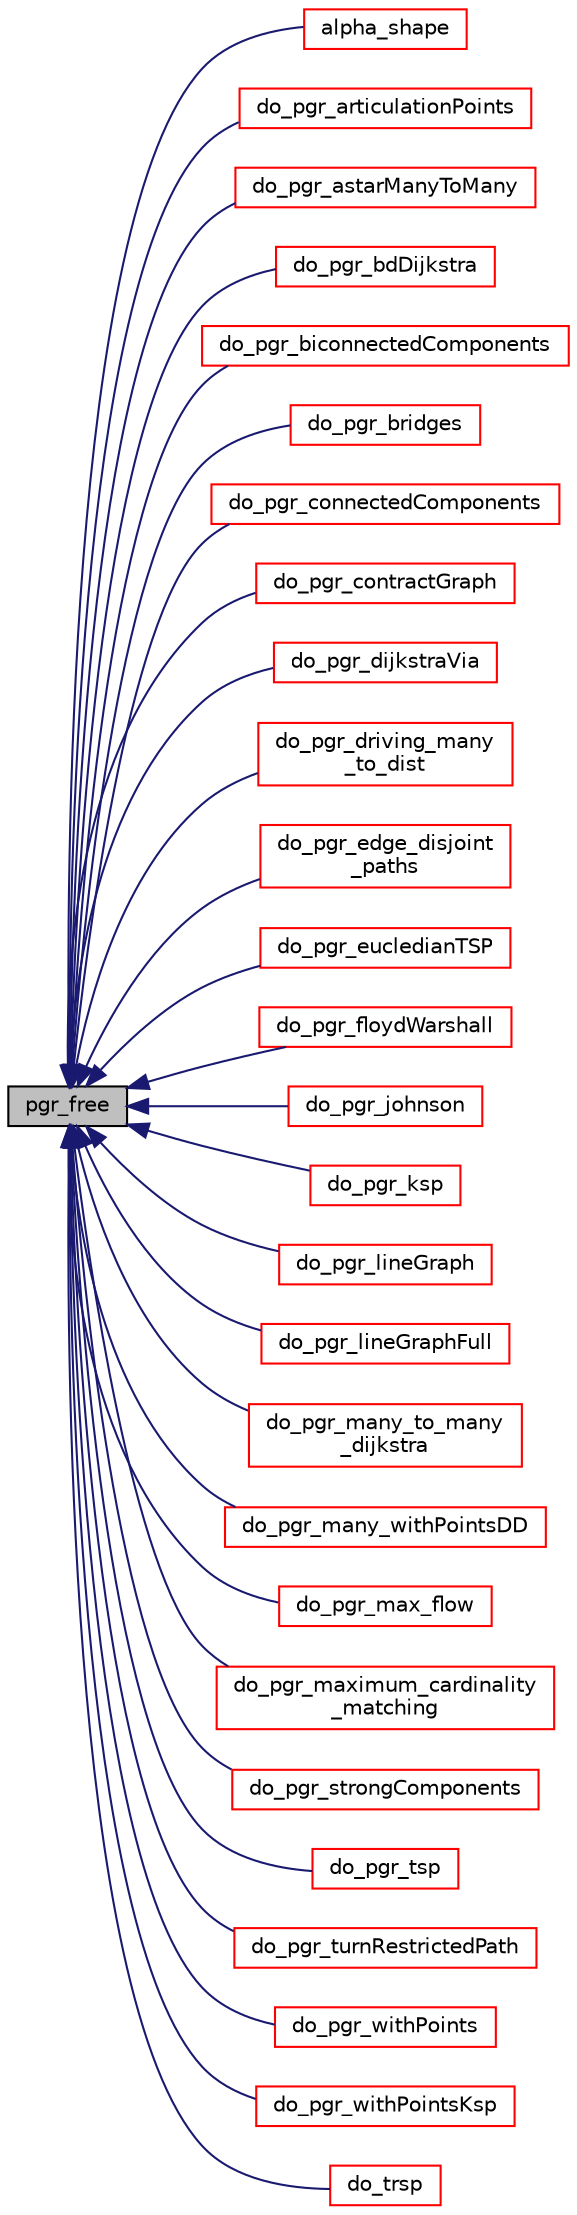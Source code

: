 digraph "pgr_free"
{
  edge [fontname="Helvetica",fontsize="10",labelfontname="Helvetica",labelfontsize="10"];
  node [fontname="Helvetica",fontsize="10",shape=record];
  rankdir="LR";
  Node1 [label="pgr_free",height=0.2,width=0.4,color="black", fillcolor="grey75", style="filled", fontcolor="black"];
  Node1 -> Node2 [dir="back",color="midnightblue",fontsize="10",style="solid",fontname="Helvetica"];
  Node2 [label="alpha_shape",height=0.2,width=0.4,color="red", fillcolor="white", style="filled",URL="$alpha__driver_8h.html#a64fca5dabc4ad9db224e524a154bbff1"];
  Node1 -> Node3 [dir="back",color="midnightblue",fontsize="10",style="solid",fontname="Helvetica"];
  Node3 [label="do_pgr_articulationPoints",height=0.2,width=0.4,color="red", fillcolor="white", style="filled",URL="$articulationPoints__driver_8h.html#a5044a6a446563f721c2e07a2e890d666"];
  Node1 -> Node4 [dir="back",color="midnightblue",fontsize="10",style="solid",fontname="Helvetica"];
  Node4 [label="do_pgr_astarManyToMany",height=0.2,width=0.4,color="red", fillcolor="white", style="filled",URL="$astar__driver_8h.html#a9d704ded9944c8b035f5f37e42e587cb"];
  Node1 -> Node5 [dir="back",color="midnightblue",fontsize="10",style="solid",fontname="Helvetica"];
  Node5 [label="do_pgr_bdDijkstra",height=0.2,width=0.4,color="red", fillcolor="white", style="filled",URL="$bdDijkstra__driver_8h.html#a3130ae6176d30a4071dd3293517df04b"];
  Node1 -> Node6 [dir="back",color="midnightblue",fontsize="10",style="solid",fontname="Helvetica"];
  Node6 [label="do_pgr_biconnectedComponents",height=0.2,width=0.4,color="red", fillcolor="white", style="filled",URL="$biconnectedComponents__driver_8h.html#a5a3919fa760c4bc29bead7d2c62a38ae"];
  Node1 -> Node7 [dir="back",color="midnightblue",fontsize="10",style="solid",fontname="Helvetica"];
  Node7 [label="do_pgr_bridges",height=0.2,width=0.4,color="red", fillcolor="white", style="filled",URL="$bridges__driver_8h.html#a54edc68b39cf4ff4c4bb2f33caa041e6"];
  Node1 -> Node8 [dir="back",color="midnightblue",fontsize="10",style="solid",fontname="Helvetica"];
  Node8 [label="do_pgr_connectedComponents",height=0.2,width=0.4,color="red", fillcolor="white", style="filled",URL="$connectedComponents__driver_8h.html#a4b23a520345aee0b7607e13a6aa037f2"];
  Node1 -> Node9 [dir="back",color="midnightblue",fontsize="10",style="solid",fontname="Helvetica"];
  Node9 [label="do_pgr_contractGraph",height=0.2,width=0.4,color="red", fillcolor="white", style="filled",URL="$contractGraph__driver_8h.html#a20a03b3811bd108cfc729e9e22a92591"];
  Node1 -> Node10 [dir="back",color="midnightblue",fontsize="10",style="solid",fontname="Helvetica"];
  Node10 [label="do_pgr_dijkstraVia",height=0.2,width=0.4,color="red", fillcolor="white", style="filled",URL="$dijkstraVia__driver_8h.html#a65bae4bd90fab026ee5f54f17655e776"];
  Node1 -> Node11 [dir="back",color="midnightblue",fontsize="10",style="solid",fontname="Helvetica"];
  Node11 [label="do_pgr_driving_many\l_to_dist",height=0.2,width=0.4,color="red", fillcolor="white", style="filled",URL="$drivedist__driver_8h.html#a1e65fbf0a2804179d6164355030a560f"];
  Node1 -> Node12 [dir="back",color="midnightblue",fontsize="10",style="solid",fontname="Helvetica"];
  Node12 [label="do_pgr_edge_disjoint\l_paths",height=0.2,width=0.4,color="red", fillcolor="white", style="filled",URL="$edge__disjoint__paths__driver_8h.html#a44000649b71427312743cf85eae0a6b0"];
  Node1 -> Node13 [dir="back",color="midnightblue",fontsize="10",style="solid",fontname="Helvetica"];
  Node13 [label="do_pgr_eucledianTSP",height=0.2,width=0.4,color="red", fillcolor="white", style="filled",URL="$eucledianTSP__driver_8h.html#a5846c5612bc664148f24a97aad92a68e"];
  Node1 -> Node14 [dir="back",color="midnightblue",fontsize="10",style="solid",fontname="Helvetica"];
  Node14 [label="do_pgr_floydWarshall",height=0.2,width=0.4,color="red", fillcolor="white", style="filled",URL="$floydWarshall__driver_8h.html#ab17ad1485c10f4ae85789cd1ba05abdd"];
  Node1 -> Node15 [dir="back",color="midnightblue",fontsize="10",style="solid",fontname="Helvetica"];
  Node15 [label="do_pgr_johnson",height=0.2,width=0.4,color="red", fillcolor="white", style="filled",URL="$johnson__driver_8h.html#a4703daa6b2bebc5f8690e6b518ec8466"];
  Node1 -> Node16 [dir="back",color="midnightblue",fontsize="10",style="solid",fontname="Helvetica"];
  Node16 [label="do_pgr_ksp",height=0.2,width=0.4,color="red", fillcolor="white", style="filled",URL="$ksp__driver_8h.html#a0fdd4a3e42a7ba0199d94cbf1058dd28"];
  Node1 -> Node17 [dir="back",color="midnightblue",fontsize="10",style="solid",fontname="Helvetica"];
  Node17 [label="do_pgr_lineGraph",height=0.2,width=0.4,color="red", fillcolor="white", style="filled",URL="$lineGraph__driver_8h.html#aed22d07d954513deba5cbcc08896c73d"];
  Node1 -> Node18 [dir="back",color="midnightblue",fontsize="10",style="solid",fontname="Helvetica"];
  Node18 [label="do_pgr_lineGraphFull",height=0.2,width=0.4,color="red", fillcolor="white", style="filled",URL="$lineGraphFull__driver_8h.html#a57485b710953574affd8850ea4e509e9"];
  Node1 -> Node19 [dir="back",color="midnightblue",fontsize="10",style="solid",fontname="Helvetica"];
  Node19 [label="do_pgr_many_to_many\l_dijkstra",height=0.2,width=0.4,color="red", fillcolor="white", style="filled",URL="$dijkstra__driver_8h.html#a7632002dbc92c191f16181769635f393"];
  Node1 -> Node20 [dir="back",color="midnightblue",fontsize="10",style="solid",fontname="Helvetica"];
  Node20 [label="do_pgr_many_withPointsDD",height=0.2,width=0.4,color="red", fillcolor="white", style="filled",URL="$withPoints__dd__driver_8h.html#a9072c7cdc9f6a0533c81fce96a11f580"];
  Node1 -> Node21 [dir="back",color="midnightblue",fontsize="10",style="solid",fontname="Helvetica"];
  Node21 [label="do_pgr_max_flow",height=0.2,width=0.4,color="red", fillcolor="white", style="filled",URL="$max__flow__driver_8h.html#a1fe35eb229126a6c0299c02d245a6401"];
  Node1 -> Node22 [dir="back",color="midnightblue",fontsize="10",style="solid",fontname="Helvetica"];
  Node22 [label="do_pgr_maximum_cardinality\l_matching",height=0.2,width=0.4,color="red", fillcolor="white", style="filled",URL="$maximum__cardinality__matching__driver_8h.html#abc7db995e49936b0fba01aafa0951b1d"];
  Node1 -> Node23 [dir="back",color="midnightblue",fontsize="10",style="solid",fontname="Helvetica"];
  Node23 [label="do_pgr_strongComponents",height=0.2,width=0.4,color="red", fillcolor="white", style="filled",URL="$strongComponents__driver_8h.html#a7f9041dbe45b9f72d7a42e6ed3a311ac"];
  Node1 -> Node24 [dir="back",color="midnightblue",fontsize="10",style="solid",fontname="Helvetica"];
  Node24 [label="do_pgr_tsp",height=0.2,width=0.4,color="red", fillcolor="white", style="filled",URL="$newTSP__driver_8h.html#af0938bea88cf9303e4085f0b6cb2ec29"];
  Node1 -> Node25 [dir="back",color="midnightblue",fontsize="10",style="solid",fontname="Helvetica"];
  Node25 [label="do_pgr_turnRestrictedPath",height=0.2,width=0.4,color="red", fillcolor="white", style="filled",URL="$turnRestrictedPath__driver_8h.html#a4d73fa921412c3dadebf6b5894cc2f11"];
  Node1 -> Node26 [dir="back",color="midnightblue",fontsize="10",style="solid",fontname="Helvetica"];
  Node26 [label="do_pgr_withPoints",height=0.2,width=0.4,color="red", fillcolor="white", style="filled",URL="$withPoints__driver_8h.html#a21c2758706c9735f75143b96fe93defd"];
  Node1 -> Node27 [dir="back",color="midnightblue",fontsize="10",style="solid",fontname="Helvetica"];
  Node27 [label="do_pgr_withPointsKsp",height=0.2,width=0.4,color="red", fillcolor="white", style="filled",URL="$withPoints__ksp__driver_8h.html#ad523d2aea4f9d3d885f6b23b835a660a"];
  Node1 -> Node28 [dir="back",color="midnightblue",fontsize="10",style="solid",fontname="Helvetica"];
  Node28 [label="do_trsp",height=0.2,width=0.4,color="red", fillcolor="white", style="filled",URL="$trsp__driver_8h.html#add2f6bfeba454f45dc4c47d13723563c"];
}

